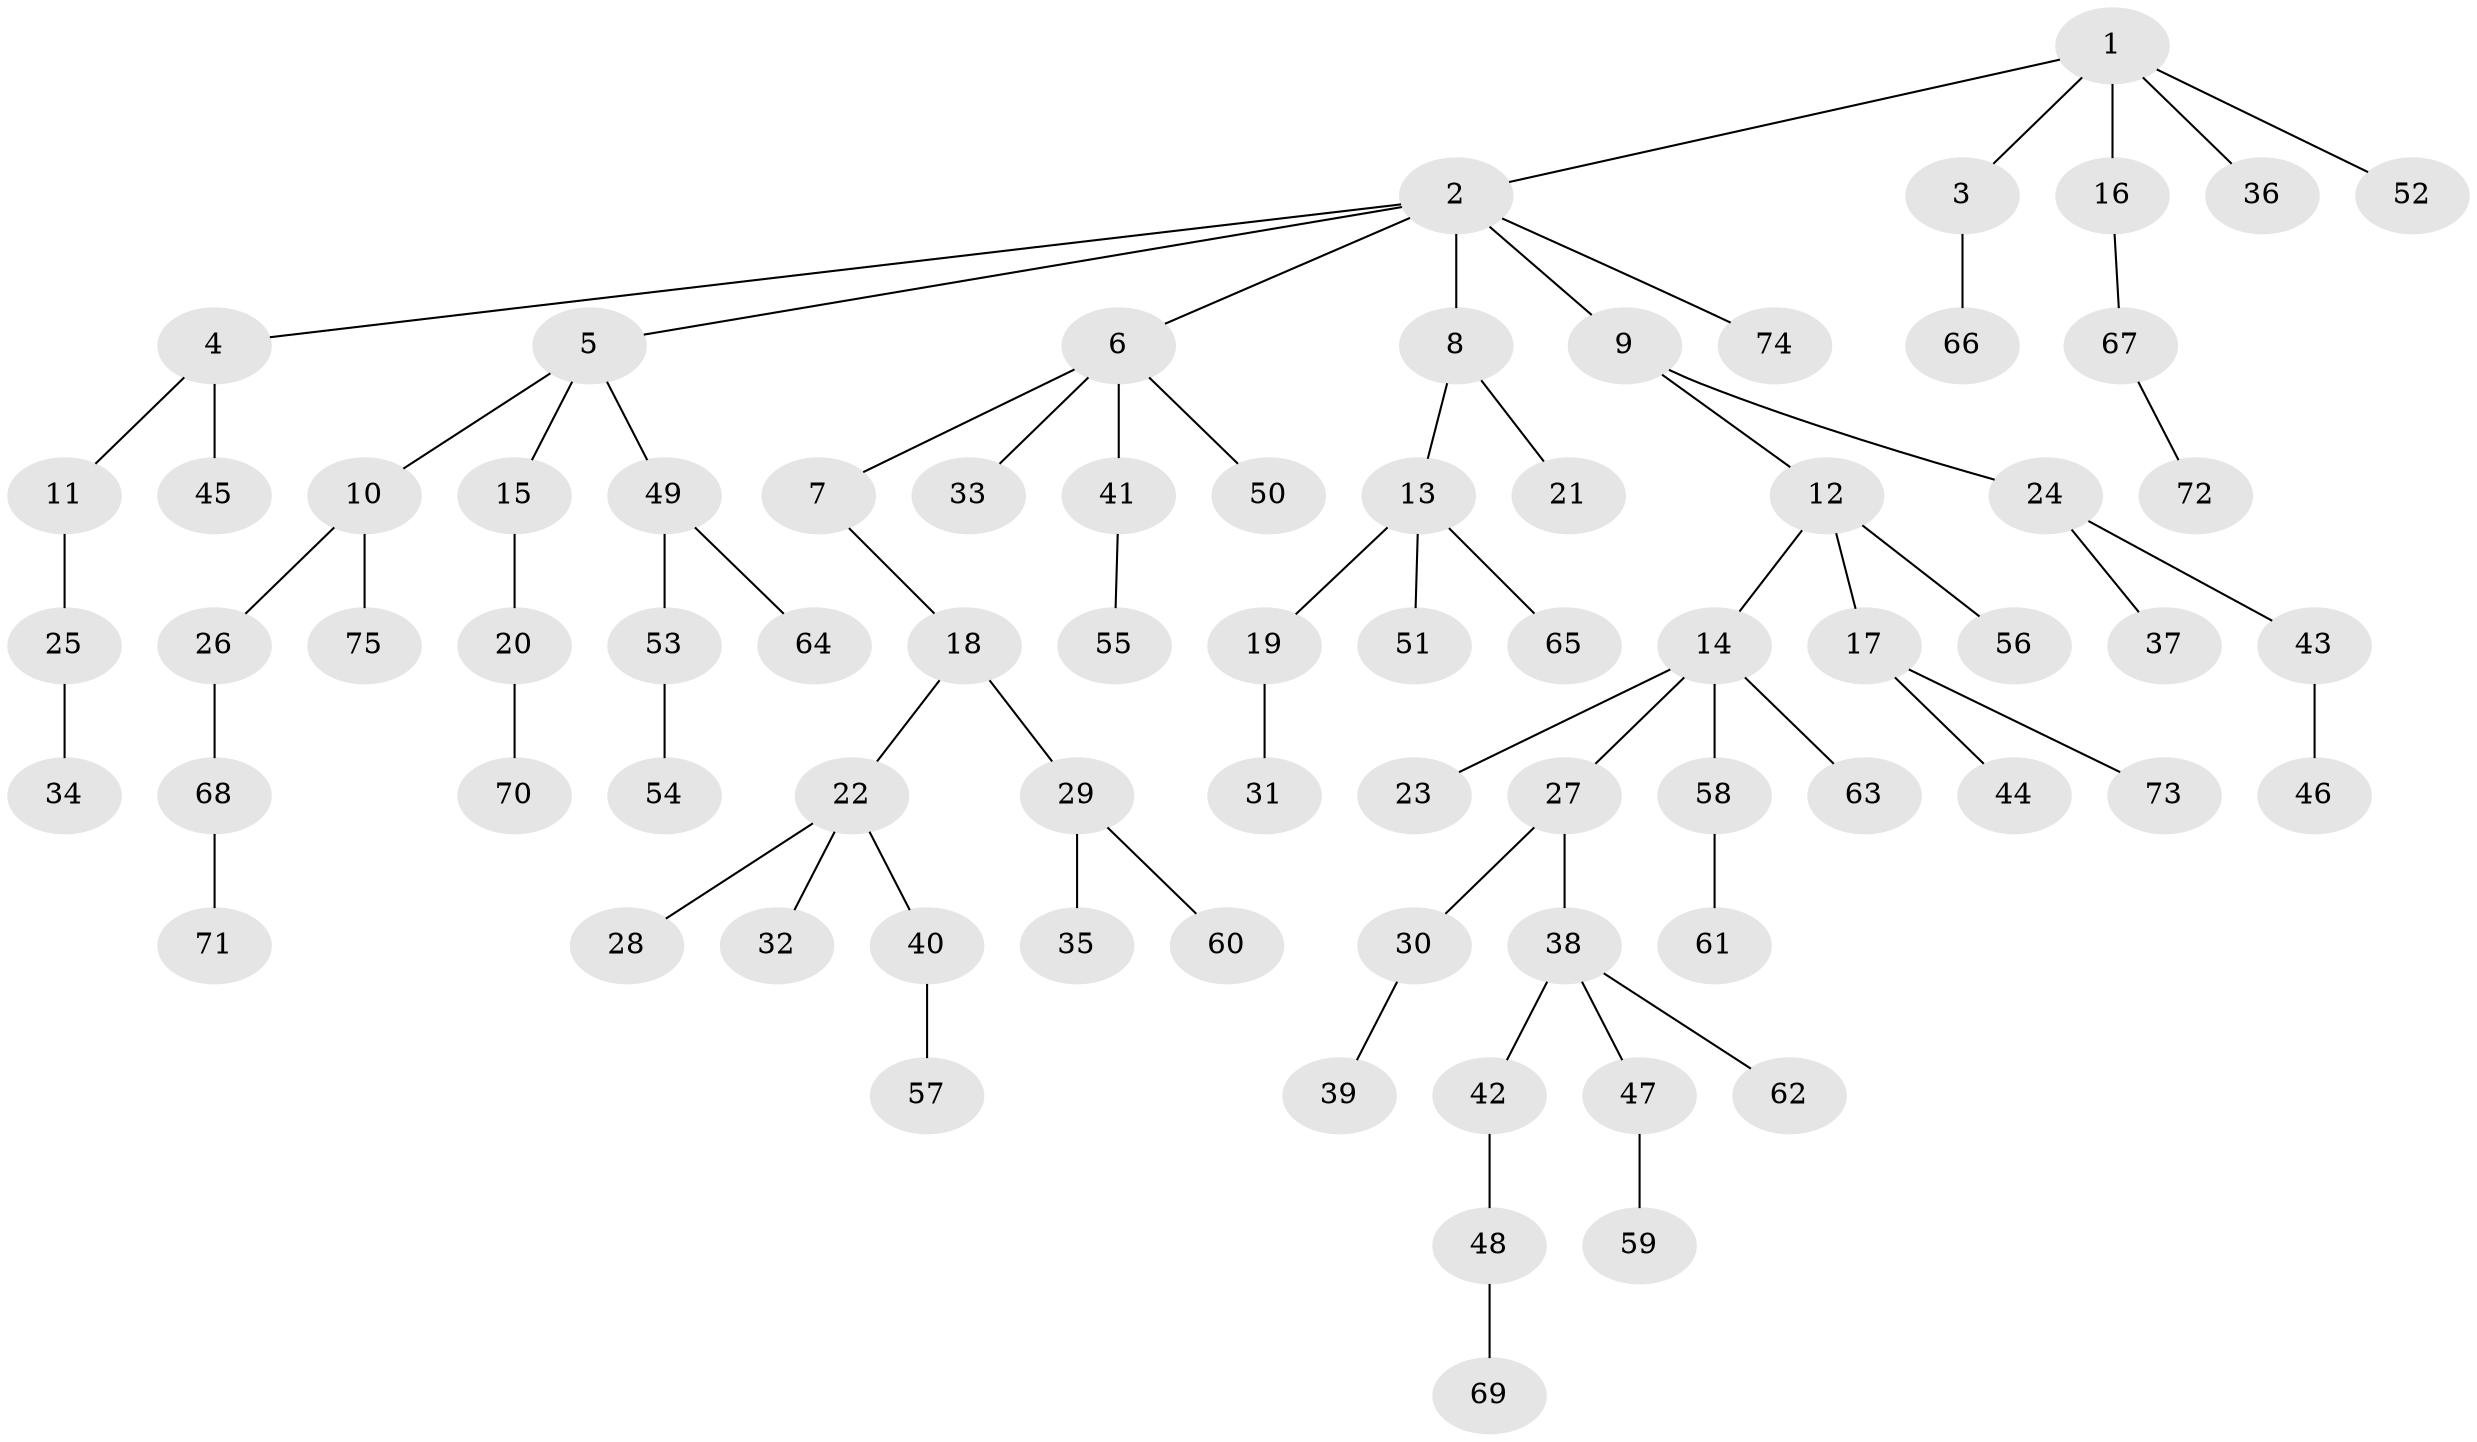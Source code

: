// Generated by graph-tools (version 1.1) at 2025/37/03/09/25 02:37:02]
// undirected, 75 vertices, 74 edges
graph export_dot {
graph [start="1"]
  node [color=gray90,style=filled];
  1;
  2;
  3;
  4;
  5;
  6;
  7;
  8;
  9;
  10;
  11;
  12;
  13;
  14;
  15;
  16;
  17;
  18;
  19;
  20;
  21;
  22;
  23;
  24;
  25;
  26;
  27;
  28;
  29;
  30;
  31;
  32;
  33;
  34;
  35;
  36;
  37;
  38;
  39;
  40;
  41;
  42;
  43;
  44;
  45;
  46;
  47;
  48;
  49;
  50;
  51;
  52;
  53;
  54;
  55;
  56;
  57;
  58;
  59;
  60;
  61;
  62;
  63;
  64;
  65;
  66;
  67;
  68;
  69;
  70;
  71;
  72;
  73;
  74;
  75;
  1 -- 2;
  1 -- 3;
  1 -- 16;
  1 -- 36;
  1 -- 52;
  2 -- 4;
  2 -- 5;
  2 -- 6;
  2 -- 8;
  2 -- 9;
  2 -- 74;
  3 -- 66;
  4 -- 11;
  4 -- 45;
  5 -- 10;
  5 -- 15;
  5 -- 49;
  6 -- 7;
  6 -- 33;
  6 -- 41;
  6 -- 50;
  7 -- 18;
  8 -- 13;
  8 -- 21;
  9 -- 12;
  9 -- 24;
  10 -- 26;
  10 -- 75;
  11 -- 25;
  12 -- 14;
  12 -- 17;
  12 -- 56;
  13 -- 19;
  13 -- 51;
  13 -- 65;
  14 -- 23;
  14 -- 27;
  14 -- 58;
  14 -- 63;
  15 -- 20;
  16 -- 67;
  17 -- 44;
  17 -- 73;
  18 -- 22;
  18 -- 29;
  19 -- 31;
  20 -- 70;
  22 -- 28;
  22 -- 32;
  22 -- 40;
  24 -- 37;
  24 -- 43;
  25 -- 34;
  26 -- 68;
  27 -- 30;
  27 -- 38;
  29 -- 35;
  29 -- 60;
  30 -- 39;
  38 -- 42;
  38 -- 47;
  38 -- 62;
  40 -- 57;
  41 -- 55;
  42 -- 48;
  43 -- 46;
  47 -- 59;
  48 -- 69;
  49 -- 53;
  49 -- 64;
  53 -- 54;
  58 -- 61;
  67 -- 72;
  68 -- 71;
}
